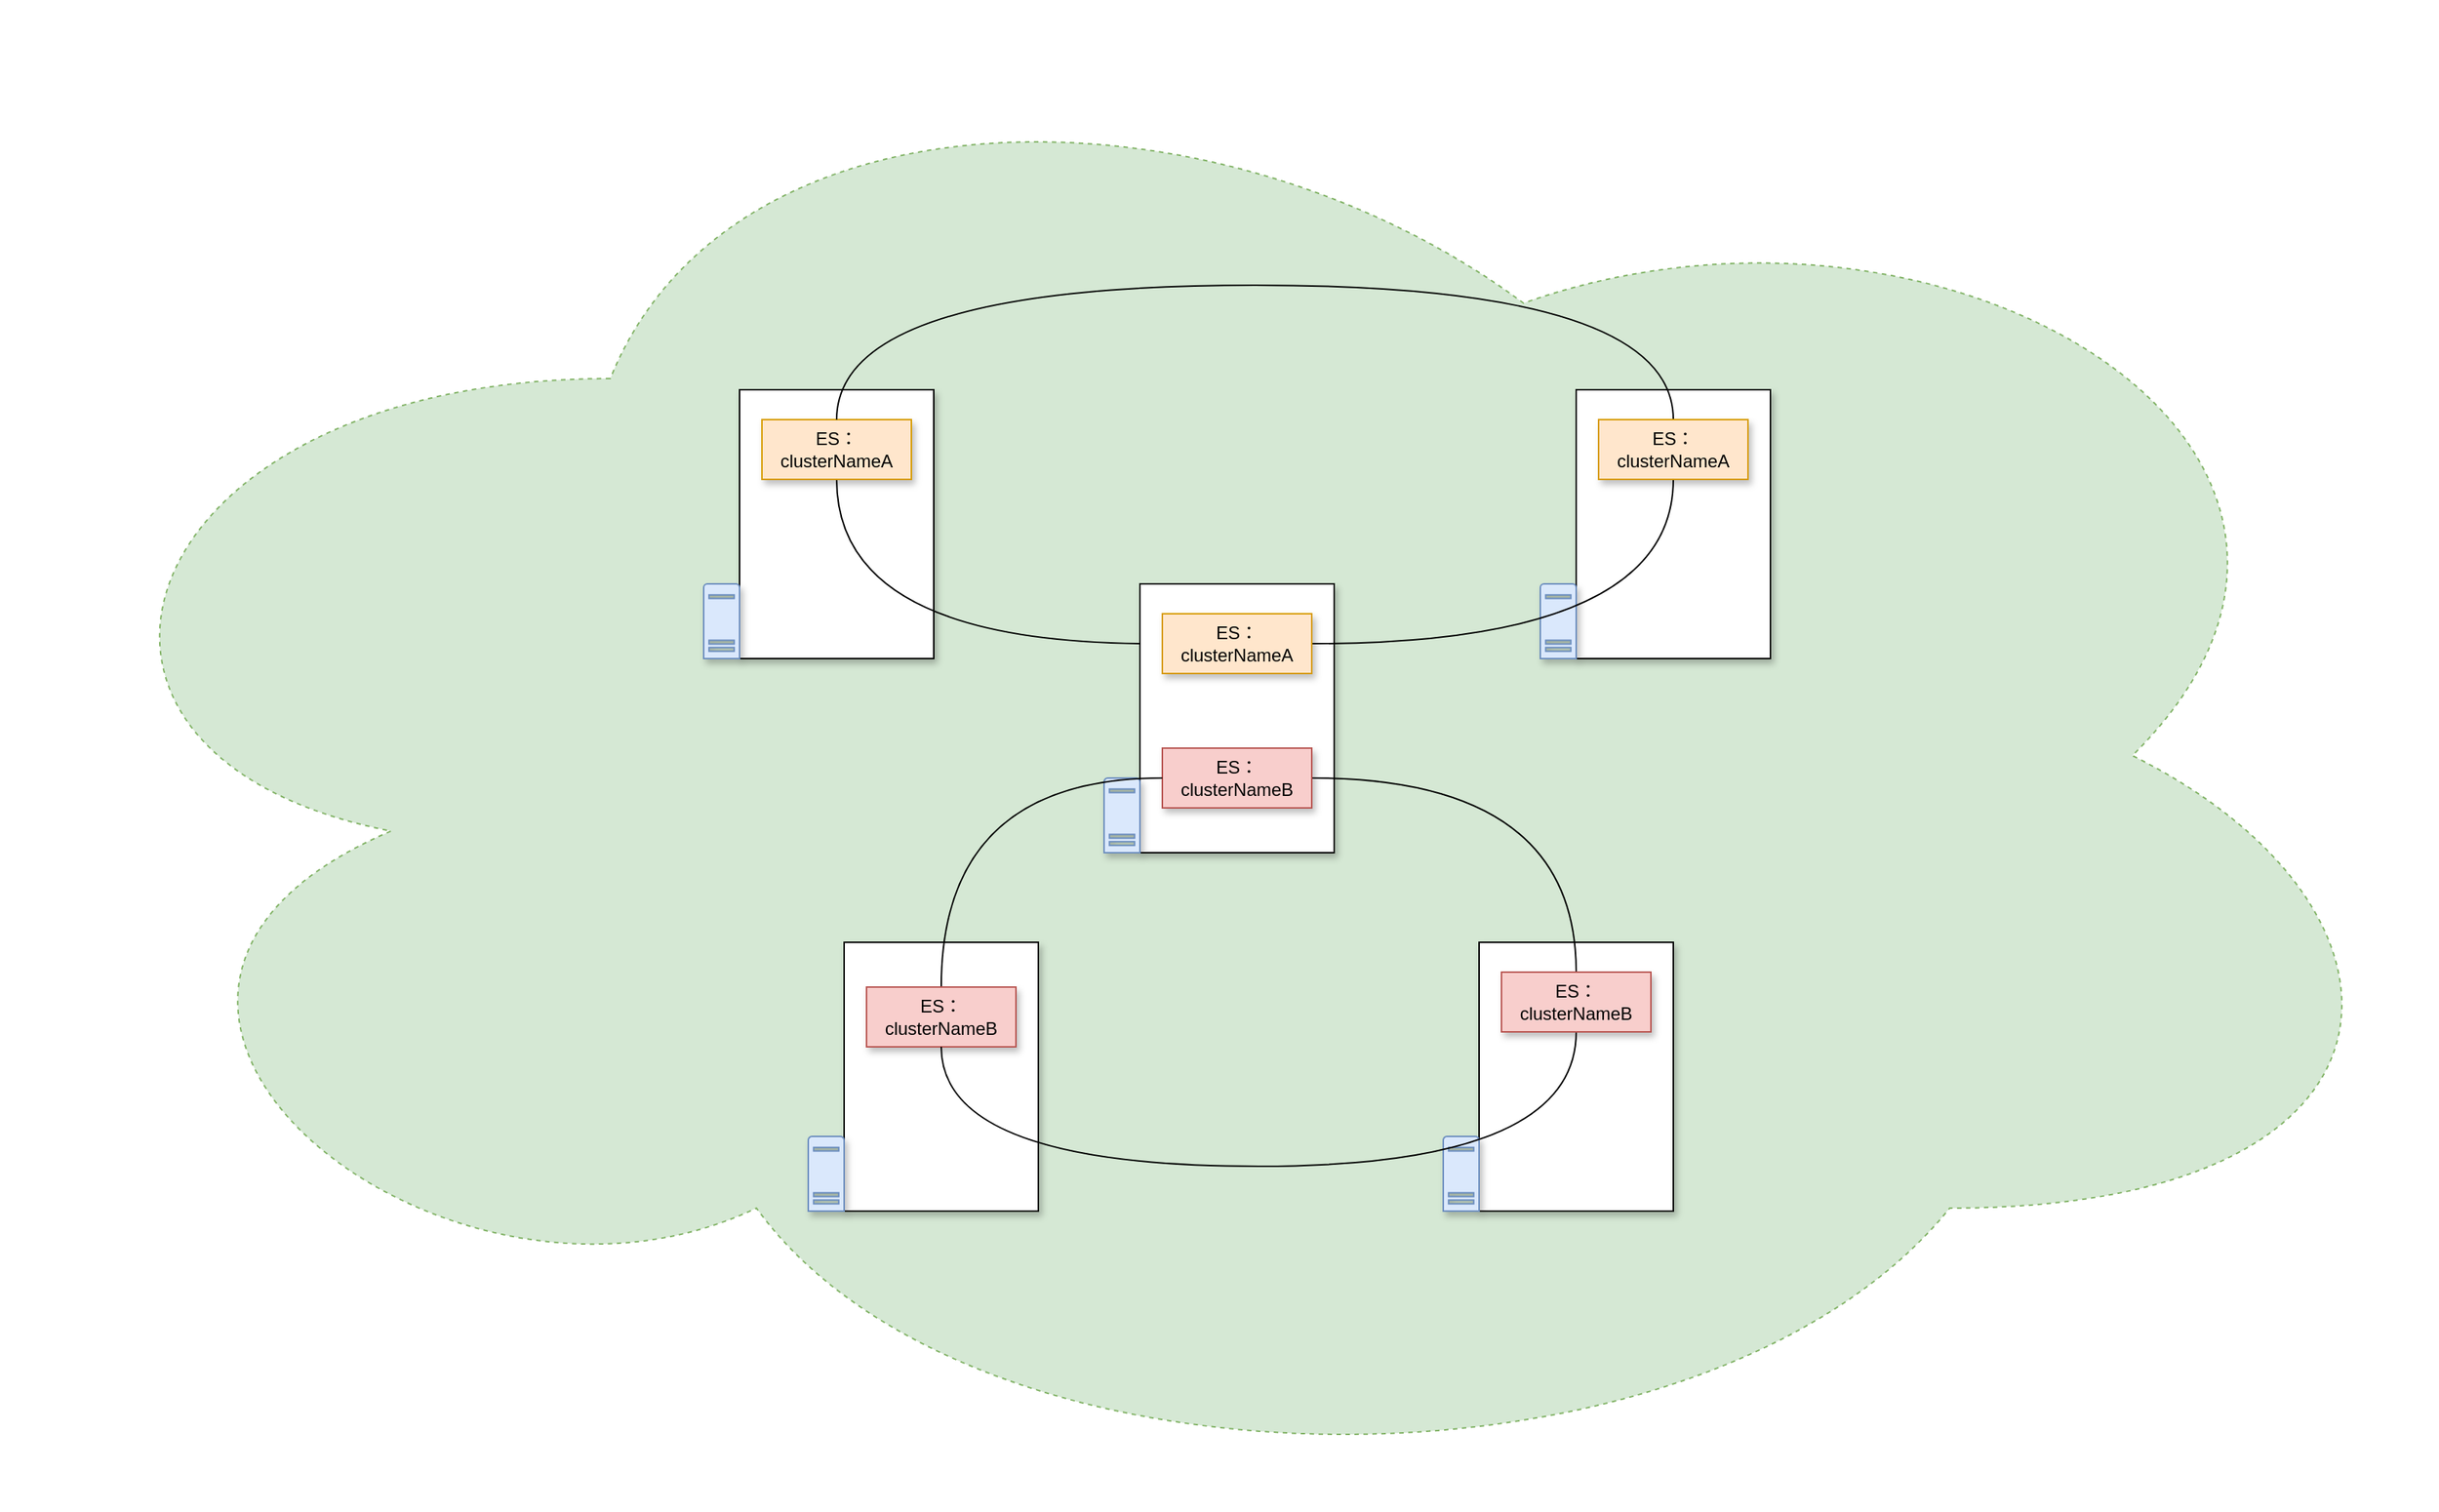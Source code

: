<mxfile version="28.2.4" pages="4">
  <diagram name="第 1 页" id="NcM-KPUOSiEIslDwOv7z">
    <mxGraphModel dx="2866" dy="1589" grid="1" gridSize="10" guides="1" tooltips="1" connect="1" arrows="1" fold="1" page="0" pageScale="1" pageWidth="827" pageHeight="1169" math="0" shadow="0">
      <root>
        <mxCell id="0" />
        <mxCell id="1" parent="0" />
        <mxCell id="ZW7lrnVbHajq0xkmh-cy-1" value="" style="ellipse;shape=cloud;whiteSpace=wrap;html=1;shadow=0;dashed=1;fillColor=#d5e8d4;strokeColor=#82b366;" parent="1" vertex="1">
          <mxGeometry x="-430" y="-300" width="1630" height="1010" as="geometry" />
        </mxCell>
        <mxCell id="ZW7lrnVbHajq0xkmh-cy-5" value="" style="rounded=0;whiteSpace=wrap;html=1;shadow=1;" parent="1" vertex="1">
          <mxGeometry x="64" y="-40" width="130" height="180" as="geometry" />
        </mxCell>
        <mxCell id="POkueLPnhBk4HxsS4aua-1" value="" style="sketch=0;aspect=fixed;pointerEvents=1;shadow=1;dashed=0;html=1;strokeColor=#6c8ebf;labelPosition=center;verticalLabelPosition=bottom;verticalAlign=top;align=center;fillColor=#dae8fc;shape=mxgraph.mscae.enterprise.server_generic" vertex="1" parent="1">
          <mxGeometry x="40" y="90" width="24" height="50" as="geometry" />
        </mxCell>
        <mxCell id="POkueLPnhBk4HxsS4aua-26" style="edgeStyle=orthogonalEdgeStyle;rounded=0;orthogonalLoop=1;jettySize=auto;html=1;entryX=0;entryY=0.5;entryDx=0;entryDy=0;curved=1;exitX=0.5;exitY=1;exitDx=0;exitDy=0;" edge="1" parent="1" source="POkueLPnhBk4HxsS4aua-4" target="POkueLPnhBk4HxsS4aua-14">
          <mxGeometry relative="1" as="geometry" />
        </mxCell>
        <mxCell id="POkueLPnhBk4HxsS4aua-4" value="ES：clusterNameA" style="rounded=0;whiteSpace=wrap;html=1;fillColor=#ffe6cc;strokeColor=#d79b00;shadow=1;" vertex="1" parent="1">
          <mxGeometry x="79" y="-20" width="100" height="40" as="geometry" />
        </mxCell>
        <mxCell id="POkueLPnhBk4HxsS4aua-6" value="" style="rounded=0;whiteSpace=wrap;html=1;shadow=1;" vertex="1" parent="1">
          <mxGeometry x="332" y="90" width="130" height="180" as="geometry" />
        </mxCell>
        <mxCell id="POkueLPnhBk4HxsS4aua-8" value="" style="rounded=0;whiteSpace=wrap;html=1;shadow=1;" vertex="1" parent="1">
          <mxGeometry x="624" y="-40" width="130" height="180" as="geometry" />
        </mxCell>
        <mxCell id="POkueLPnhBk4HxsS4aua-7" value="" style="sketch=0;aspect=fixed;pointerEvents=1;shadow=1;dashed=0;html=1;strokeColor=#6c8ebf;labelPosition=center;verticalLabelPosition=bottom;verticalAlign=top;align=center;fillColor=#dae8fc;shape=mxgraph.mscae.enterprise.server_generic" vertex="1" parent="1">
          <mxGeometry x="308" y="220" width="24" height="50" as="geometry" />
        </mxCell>
        <mxCell id="POkueLPnhBk4HxsS4aua-9" value="" style="sketch=0;aspect=fixed;pointerEvents=1;shadow=1;dashed=0;html=1;strokeColor=#6c8ebf;labelPosition=center;verticalLabelPosition=bottom;verticalAlign=top;align=center;fillColor=#dae8fc;shape=mxgraph.mscae.enterprise.server_generic" vertex="1" parent="1">
          <mxGeometry x="600" y="90" width="24" height="50" as="geometry" />
        </mxCell>
        <mxCell id="POkueLPnhBk4HxsS4aua-10" value="" style="rounded=0;whiteSpace=wrap;html=1;shadow=1;" vertex="1" parent="1">
          <mxGeometry x="134" y="330" width="130" height="180" as="geometry" />
        </mxCell>
        <mxCell id="POkueLPnhBk4HxsS4aua-11" value="" style="sketch=0;aspect=fixed;pointerEvents=1;shadow=1;dashed=0;html=1;strokeColor=#6c8ebf;labelPosition=center;verticalLabelPosition=bottom;verticalAlign=top;align=center;fillColor=#dae8fc;shape=mxgraph.mscae.enterprise.server_generic" vertex="1" parent="1">
          <mxGeometry x="110" y="460" width="24" height="50" as="geometry" />
        </mxCell>
        <mxCell id="POkueLPnhBk4HxsS4aua-12" value="" style="rounded=0;whiteSpace=wrap;html=1;shadow=1;" vertex="1" parent="1">
          <mxGeometry x="559" y="330" width="130" height="180" as="geometry" />
        </mxCell>
        <mxCell id="POkueLPnhBk4HxsS4aua-13" value="" style="sketch=0;aspect=fixed;pointerEvents=1;shadow=1;dashed=0;html=1;strokeColor=#6c8ebf;labelPosition=center;verticalLabelPosition=bottom;verticalAlign=top;align=center;fillColor=#dae8fc;shape=mxgraph.mscae.enterprise.server_generic" vertex="1" parent="1">
          <mxGeometry x="535" y="460" width="24" height="50" as="geometry" />
        </mxCell>
        <mxCell id="POkueLPnhBk4HxsS4aua-27" style="edgeStyle=orthogonalEdgeStyle;rounded=0;orthogonalLoop=1;jettySize=auto;html=1;entryX=0.5;entryY=1;entryDx=0;entryDy=0;curved=1;endArrow=none;endFill=0;" edge="1" parent="1" source="POkueLPnhBk4HxsS4aua-14" target="POkueLPnhBk4HxsS4aua-15">
          <mxGeometry relative="1" as="geometry" />
        </mxCell>
        <mxCell id="POkueLPnhBk4HxsS4aua-14" value="ES：clusterNameA" style="rounded=0;whiteSpace=wrap;html=1;fillColor=#ffe6cc;strokeColor=#d79b00;shadow=1;" vertex="1" parent="1">
          <mxGeometry x="347" y="110" width="100" height="40" as="geometry" />
        </mxCell>
        <mxCell id="POkueLPnhBk4HxsS4aua-28" style="edgeStyle=orthogonalEdgeStyle;rounded=0;orthogonalLoop=1;jettySize=auto;html=1;entryX=0.5;entryY=0;entryDx=0;entryDy=0;curved=1;endArrow=none;endFill=0;" edge="1" parent="1" source="POkueLPnhBk4HxsS4aua-15" target="POkueLPnhBk4HxsS4aua-4">
          <mxGeometry relative="1" as="geometry">
            <Array as="points">
              <mxPoint x="689" y="-110" />
              <mxPoint x="129" y="-110" />
            </Array>
          </mxGeometry>
        </mxCell>
        <mxCell id="POkueLPnhBk4HxsS4aua-15" value="ES：clusterNameA" style="rounded=0;whiteSpace=wrap;html=1;fillColor=#ffe6cc;strokeColor=#d79b00;shadow=1;" vertex="1" parent="1">
          <mxGeometry x="639" y="-20" width="100" height="40" as="geometry" />
        </mxCell>
        <mxCell id="POkueLPnhBk4HxsS4aua-30" style="edgeStyle=orthogonalEdgeStyle;rounded=0;orthogonalLoop=1;jettySize=auto;html=1;entryX=0.5;entryY=0;entryDx=0;entryDy=0;curved=1;endArrow=none;endFill=0;" edge="1" parent="1" source="POkueLPnhBk4HxsS4aua-16" target="POkueLPnhBk4HxsS4aua-18">
          <mxGeometry relative="1" as="geometry" />
        </mxCell>
        <mxCell id="POkueLPnhBk4HxsS4aua-16" value="ES：clusterNameB" style="rounded=0;whiteSpace=wrap;html=1;fillColor=#f8cecc;strokeColor=#b85450;shadow=1;" vertex="1" parent="1">
          <mxGeometry x="347" y="200" width="100" height="40" as="geometry" />
        </mxCell>
        <mxCell id="POkueLPnhBk4HxsS4aua-29" style="edgeStyle=orthogonalEdgeStyle;rounded=0;orthogonalLoop=1;jettySize=auto;html=1;entryX=0;entryY=0.5;entryDx=0;entryDy=0;curved=1;exitX=0.5;exitY=0;exitDx=0;exitDy=0;endArrow=none;endFill=0;" edge="1" parent="1" source="POkueLPnhBk4HxsS4aua-17" target="POkueLPnhBk4HxsS4aua-16">
          <mxGeometry relative="1" as="geometry" />
        </mxCell>
        <mxCell id="POkueLPnhBk4HxsS4aua-17" value="ES：clusterNameB" style="rounded=0;whiteSpace=wrap;html=1;fillColor=#f8cecc;strokeColor=#b85450;shadow=1;" vertex="1" parent="1">
          <mxGeometry x="149" y="360" width="100" height="40" as="geometry" />
        </mxCell>
        <mxCell id="POkueLPnhBk4HxsS4aua-32" style="edgeStyle=orthogonalEdgeStyle;rounded=0;orthogonalLoop=1;jettySize=auto;html=1;entryX=0.5;entryY=1;entryDx=0;entryDy=0;curved=1;endArrow=none;endFill=0;" edge="1" parent="1" source="POkueLPnhBk4HxsS4aua-18" target="POkueLPnhBk4HxsS4aua-17">
          <mxGeometry relative="1" as="geometry">
            <Array as="points">
              <mxPoint x="624" y="480" />
              <mxPoint x="199" y="480" />
            </Array>
          </mxGeometry>
        </mxCell>
        <mxCell id="POkueLPnhBk4HxsS4aua-18" value="ES：clusterNameB" style="rounded=0;whiteSpace=wrap;html=1;fillColor=#f8cecc;strokeColor=#b85450;shadow=1;" vertex="1" parent="1">
          <mxGeometry x="574" y="350" width="100" height="40" as="geometry" />
        </mxCell>
      </root>
    </mxGraphModel>
  </diagram>
  <diagram id="6DK0DR-X8en_kLgxcqlA" name="第 2 页">
    <mxGraphModel dx="2866" dy="1189" grid="0" gridSize="10" guides="1" tooltips="1" connect="1" arrows="1" fold="1" page="0" pageScale="1" pageWidth="827" pageHeight="1169" math="0" shadow="0">
      <root>
        <mxCell id="0" />
        <mxCell id="1" parent="0" />
        <mxCell id="HaYSIM9IVPqU2rIB0iPA-1" value="" style="rounded=0;whiteSpace=wrap;html=1;shadow=1;fillColor=#d5e8d4;strokeColor=#82b366;" vertex="1" parent="1">
          <mxGeometry x="-400" y="250" width="830" height="120" as="geometry" />
        </mxCell>
        <mxCell id="HaYSIM9IVPqU2rIB0iPA-2" value="" style="rounded=0;whiteSpace=wrap;html=1;shadow=1;fillColor=#dae8fc;strokeColor=#6c8ebf;" vertex="1" parent="1">
          <mxGeometry x="-400" y="500" width="600" height="450" as="geometry" />
        </mxCell>
        <mxCell id="HaYSIM9IVPqU2rIB0iPA-4" value="" style="rounded=0;whiteSpace=wrap;html=1;shadow=1;fillColor=#dae8fc;strokeColor=#6c8ebf;" vertex="1" parent="1">
          <mxGeometry x="230" y="400" width="200" height="550" as="geometry" />
        </mxCell>
        <mxCell id="HaYSIM9IVPqU2rIB0iPA-5" value="" style="rounded=0;whiteSpace=wrap;html=1;shadow=1;fillColor=#ffe6cc;strokeColor=#d79b00;" vertex="1" parent="1">
          <mxGeometry x="-400" y="400" width="600" height="90" as="geometry" />
        </mxCell>
        <mxCell id="HaYSIM9IVPqU2rIB0iPA-6" value="集群管理" style="rounded=1;whiteSpace=wrap;html=1;shadow=1;" vertex="1" parent="1">
          <mxGeometry x="-130" y="415" width="130" height="50" as="geometry" />
        </mxCell>
        <mxCell id="HaYSIM9IVPqU2rIB0iPA-7" value="流量路由" style="rounded=1;whiteSpace=wrap;html=1;shadow=1;" vertex="1" parent="1">
          <mxGeometry x="40" y="415" width="130" height="50" as="geometry" />
        </mxCell>
        <mxCell id="HaYSIM9IVPqU2rIB0iPA-8" value="" style="rounded=0;whiteSpace=wrap;html=1;dashed=1;shadow=1;" vertex="1" parent="1">
          <mxGeometry x="-310" y="538.75" width="230" height="372.5" as="geometry" />
        </mxCell>
        <mxCell id="HaYSIM9IVPqU2rIB0iPA-9" value="" style="rounded=0;whiteSpace=wrap;html=1;dashed=1;shadow=1;" vertex="1" parent="1">
          <mxGeometry x="-50" y="538.75" width="230" height="372.5" as="geometry" />
        </mxCell>
        <mxCell id="HaYSIM9IVPqU2rIB0iPA-10" value="条件组装" style="rounded=1;whiteSpace=wrap;html=1;shadow=1;" vertex="1" parent="1">
          <mxGeometry x="-300" y="290" width="190" height="50" as="geometry" />
        </mxCell>
        <mxCell id="HaYSIM9IVPqU2rIB0iPA-11" value="索引管理" style="rounded=1;whiteSpace=wrap;html=1;shadow=1;" vertex="1" parent="1">
          <mxGeometry x="-300" y="415" width="130" height="50" as="geometry" />
        </mxCell>
        <mxCell id="HaYSIM9IVPqU2rIB0iPA-12" value="货源召回" style="rounded=1;whiteSpace=wrap;html=1;shadow=1;" vertex="1" parent="1">
          <mxGeometry x="-60" y="290" width="190" height="50" as="geometry" />
        </mxCell>
        <mxCell id="HaYSIM9IVPqU2rIB0iPA-13" value="结果组装" style="rounded=1;whiteSpace=wrap;html=1;shadow=1;" vertex="1" parent="1">
          <mxGeometry x="170" y="290" width="190" height="50" as="geometry" />
        </mxCell>
        <mxCell id="sPuUe4dWQQcML2RTUmLT-4" value="cargo-cluster01" style="rounded=1;whiteSpace=wrap;html=1;shadow=1;" vertex="1" parent="1">
          <mxGeometry x="-260" y="590" width="130" height="50" as="geometry" />
        </mxCell>
        <mxCell id="sPuUe4dWQQcML2RTUmLT-5" value="cargo-cluster02" style="rounded=1;whiteSpace=wrap;html=1;shadow=1;" vertex="1" parent="1">
          <mxGeometry x="-260" y="690" width="130" height="50" as="geometry" />
        </mxCell>
        <mxCell id="sPuUe4dWQQcML2RTUmLT-6" value="cargo-cluster03" style="rounded=1;whiteSpace=wrap;html=1;shadow=1;" vertex="1" parent="1">
          <mxGeometry x="-260" y="790" width="130" height="50" as="geometry" />
        </mxCell>
        <mxCell id="sPuUe4dWQQcML2RTUmLT-7" value="cargo-cluster04" style="rounded=1;whiteSpace=wrap;html=1;shadow=1;" vertex="1" parent="1">
          <mxGeometry y="590" width="130" height="50" as="geometry" />
        </mxCell>
        <mxCell id="sPuUe4dWQQcML2RTUmLT-8" value="cargo-cluster05" style="rounded=1;whiteSpace=wrap;html=1;shadow=1;" vertex="1" parent="1">
          <mxGeometry y="690" width="130" height="50" as="geometry" />
        </mxCell>
        <mxCell id="sPuUe4dWQQcML2RTUmLT-9" value="cargo-cluster06" style="rounded=1;whiteSpace=wrap;html=1;shadow=1;" vertex="1" parent="1">
          <mxGeometry y="790" width="130" height="50" as="geometry" />
        </mxCell>
        <mxCell id="sPuUe4dWQQcML2RTUmLT-11" value="主搜" style="rounded=0;whiteSpace=wrap;html=1;dashed=1;shadow=0;glass=0;gradientColor=none;" vertex="1" parent="1">
          <mxGeometry x="-310" y="538.75" width="230" height="30" as="geometry" />
        </mxCell>
        <mxCell id="sPuUe4dWQQcML2RTUmLT-12" value="推荐" style="rounded=0;whiteSpace=wrap;html=1;dashed=1;shadow=0;" vertex="1" parent="1">
          <mxGeometry x="-50" y="538.75" width="230" height="30" as="geometry" />
        </mxCell>
        <mxCell id="sPuUe4dWQQcML2RTUmLT-13" value="倒排&lt;div&gt;ES cluster&lt;/div&gt;" style="sketch=0;aspect=fixed;pointerEvents=1;shadow=1;dashed=0;html=1;strokeColor=#6c8ebf;labelPosition=center;verticalLabelPosition=bottom;verticalAlign=top;align=center;fillColor=#dae8fc;shape=mxgraph.mscae.enterprise.cluster_server" vertex="1" parent="1">
          <mxGeometry x="-390" y="510" width="60" height="75" as="geometry" />
        </mxCell>
        <mxCell id="sPuUe4dWQQcML2RTUmLT-14" value="检索服务" style="sketch=0;aspect=fixed;pointerEvents=1;shadow=1;dashed=0;html=1;strokeColor=#82b366;labelPosition=center;verticalLabelPosition=bottom;verticalAlign=top;align=center;fillColor=#d5e8d4;shape=mxgraph.mscae.enterprise.application_server" vertex="1" parent="1">
          <mxGeometry x="-390" y="260" width="60.2" height="70" as="geometry" />
        </mxCell>
        <mxCell id="sPuUe4dWQQcML2RTUmLT-15" value="knowsearch" style="sketch=0;aspect=fixed;pointerEvents=1;shadow=1;dashed=0;html=1;strokeColor=#d79b00;labelPosition=center;verticalLabelPosition=bottom;verticalAlign=top;align=center;shape=mxgraph.azure.startup_task;fillColor=#ffe6cc;" vertex="1" parent="1">
          <mxGeometry x="-390" y="410" width="48" height="50" as="geometry" />
        </mxCell>
        <mxCell id="sPuUe4dWQQcML2RTUmLT-19" value="正排 Redis cluster" style="sketch=0;aspect=fixed;pointerEvents=1;shadow=1;dashed=0;html=1;strokeColor=#6c8ebf;labelPosition=center;verticalLabelPosition=bottom;verticalAlign=top;align=center;fillColor=#dae8fc;shape=mxgraph.mscae.enterprise.server_farm" vertex="1" parent="1">
          <mxGeometry x="283.13" y="415" width="93.75" height="60" as="geometry" />
        </mxCell>
        <mxCell id="sPuUe4dWQQcML2RTUmLT-20" value="forward-cluster01" style="rounded=1;whiteSpace=wrap;html=1;shadow=1;" vertex="1" parent="1">
          <mxGeometry x="265" y="540" width="130" height="50" as="geometry" />
        </mxCell>
        <mxCell id="sPuUe4dWQQcML2RTUmLT-22" value="forward-cluster02" style="rounded=1;whiteSpace=wrap;html=1;shadow=1;" vertex="1" parent="1">
          <mxGeometry x="265" y="640" width="130" height="50" as="geometry" />
        </mxCell>
        <mxCell id="sPuUe4dWQQcML2RTUmLT-23" value="forward-cluster03" style="rounded=1;whiteSpace=wrap;html=1;shadow=1;" vertex="1" parent="1">
          <mxGeometry x="265" y="740" width="130" height="50" as="geometry" />
        </mxCell>
        <mxCell id="sPuUe4dWQQcML2RTUmLT-24" value="forward-cluster04" style="rounded=1;whiteSpace=wrap;html=1;shadow=1;" vertex="1" parent="1">
          <mxGeometry x="265" y="840" width="130" height="50" as="geometry" />
        </mxCell>
      </root>
    </mxGraphModel>
  </diagram>
  <diagram id="j7sSobQefZrTiGpCo88B" name="第 3 页">
    <mxGraphModel dx="2866" dy="1189" grid="0" gridSize="10" guides="1" tooltips="1" connect="1" arrows="1" fold="1" page="0" pageScale="1" pageWidth="827" pageHeight="1169" math="0" shadow="0">
      <root>
        <mxCell id="0" />
        <mxCell id="1" parent="0" />
        <mxCell id="hUkBHmyU31tKuF2Mvk2b-20" style="edgeStyle=orthogonalEdgeStyle;rounded=0;orthogonalLoop=1;jettySize=auto;html=1;entryX=0.5;entryY=0;entryDx=0;entryDy=0;" edge="1" parent="1" source="hUkBHmyU31tKuF2Mvk2b-14" target="hUkBHmyU31tKuF2Mvk2b-19">
          <mxGeometry relative="1" as="geometry" />
        </mxCell>
        <mxCell id="hUkBHmyU31tKuF2Mvk2b-14" value="" style="rounded=0;whiteSpace=wrap;html=1;dashed=1;shadow=1;fillColor=#dae8fc;strokeColor=#6c8ebf;" vertex="1" parent="1">
          <mxGeometry x="-280" y="720" width="520" height="150" as="geometry" />
        </mxCell>
        <mxCell id="hUkBHmyU31tKuF2Mvk2b-5" value="" style="edgeStyle=orthogonalEdgeStyle;rounded=0;orthogonalLoop=1;jettySize=auto;html=1;" edge="1" parent="1" source="hUkBHmyU31tKuF2Mvk2b-1" target="hUkBHmyU31tKuF2Mvk2b-4">
          <mxGeometry relative="1" as="geometry" />
        </mxCell>
        <mxCell id="hUkBHmyU31tKuF2Mvk2b-1" value="货源事件&lt;div&gt;上架、更新、下架&lt;/div&gt;" style="rounded=1;whiteSpace=wrap;html=1;shadow=1;fillColor=#dae8fc;strokeColor=#6c8ebf;" vertex="1" parent="1">
          <mxGeometry x="-120" y="40" width="200" height="80" as="geometry" />
        </mxCell>
        <mxCell id="hUkBHmyU31tKuF2Mvk2b-7" style="edgeStyle=orthogonalEdgeStyle;rounded=0;orthogonalLoop=1;jettySize=auto;html=1;entryX=0.5;entryY=0;entryDx=0;entryDy=0;" edge="1" parent="1" source="hUkBHmyU31tKuF2Mvk2b-4" target="hUkBHmyU31tKuF2Mvk2b-6">
          <mxGeometry relative="1" as="geometry" />
        </mxCell>
        <mxCell id="hUkBHmyU31tKuF2Mvk2b-4" value="货源属性值处理" style="rounded=1;whiteSpace=wrap;html=1;shadow=1;fillColor=#dae8fc;strokeColor=#6c8ebf;" vertex="1" parent="1">
          <mxGeometry x="-120" y="170" width="200" height="80" as="geometry" />
        </mxCell>
        <mxCell id="hUkBHmyU31tKuF2Mvk2b-6" value="数据中心Merge" style="rounded=1;whiteSpace=wrap;html=1;shadow=1;fillColor=#f8cecc;strokeColor=#b85450;" vertex="1" parent="1">
          <mxGeometry x="-120" y="300" width="200" height="80" as="geometry" />
        </mxCell>
        <mxCell id="hUkBHmyU31tKuF2Mvk2b-16" style="edgeStyle=orthogonalEdgeStyle;rounded=0;orthogonalLoop=1;jettySize=auto;html=1;" edge="1" parent="1" source="hUkBHmyU31tKuF2Mvk2b-8" target="hUkBHmyU31tKuF2Mvk2b-11">
          <mxGeometry relative="1" as="geometry" />
        </mxCell>
        <mxCell id="hUkBHmyU31tKuF2Mvk2b-8" value="&lt;div&gt;基于外部版本号，&lt;/div&gt;并发写入相应ES集群" style="rounded=1;whiteSpace=wrap;html=1;shadow=1;fillColor=#dae8fc;strokeColor=#6c8ebf;" vertex="1" parent="1">
          <mxGeometry x="-120" y="590" width="200" height="80" as="geometry" />
        </mxCell>
        <mxCell id="hUkBHmyU31tKuF2Mvk2b-10" value="cluster01" style="shape=cylinder3;whiteSpace=wrap;html=1;boundedLbl=1;backgroundOutline=1;size=15;shadow=1;fillColor=#dae8fc;strokeColor=#6c8ebf;" vertex="1" parent="1">
          <mxGeometry x="-230" y="750" width="60" height="90" as="geometry" />
        </mxCell>
        <mxCell id="hUkBHmyU31tKuF2Mvk2b-11" value="cluster02" style="shape=cylinder3;whiteSpace=wrap;html=1;boundedLbl=1;backgroundOutline=1;size=15;shadow=1;fillColor=#dae8fc;strokeColor=#6c8ebf;" vertex="1" parent="1">
          <mxGeometry x="-110" y="750" width="60" height="90" as="geometry" />
        </mxCell>
        <mxCell id="hUkBHmyU31tKuF2Mvk2b-12" value="cluster03" style="shape=cylinder3;whiteSpace=wrap;html=1;boundedLbl=1;backgroundOutline=1;size=15;shadow=1;fillColor=#dae8fc;strokeColor=#6c8ebf;" vertex="1" parent="1">
          <mxGeometry x="10" y="750" width="60" height="90" as="geometry" />
        </mxCell>
        <mxCell id="hUkBHmyU31tKuF2Mvk2b-13" value="cluster04" style="shape=cylinder3;whiteSpace=wrap;html=1;boundedLbl=1;backgroundOutline=1;size=15;shadow=1;fillColor=#dae8fc;strokeColor=#6c8ebf;" vertex="1" parent="1">
          <mxGeometry x="130" y="750" width="60" height="90" as="geometry" />
        </mxCell>
        <mxCell id="hUkBHmyU31tKuF2Mvk2b-15" style="edgeStyle=orthogonalEdgeStyle;rounded=0;orthogonalLoop=1;jettySize=auto;html=1;entryX=0.5;entryY=0;entryDx=0;entryDy=0;entryPerimeter=0;" edge="1" parent="1" source="hUkBHmyU31tKuF2Mvk2b-8" target="hUkBHmyU31tKuF2Mvk2b-10">
          <mxGeometry relative="1" as="geometry" />
        </mxCell>
        <mxCell id="hUkBHmyU31tKuF2Mvk2b-17" style="edgeStyle=orthogonalEdgeStyle;rounded=0;orthogonalLoop=1;jettySize=auto;html=1;entryX=0.5;entryY=0;entryDx=0;entryDy=0;entryPerimeter=0;" edge="1" parent="1" source="hUkBHmyU31tKuF2Mvk2b-8" target="hUkBHmyU31tKuF2Mvk2b-12">
          <mxGeometry relative="1" as="geometry" />
        </mxCell>
        <mxCell id="hUkBHmyU31tKuF2Mvk2b-18" style="edgeStyle=orthogonalEdgeStyle;rounded=0;orthogonalLoop=1;jettySize=auto;html=1;entryX=0.5;entryY=0;entryDx=0;entryDy=0;entryPerimeter=0;" edge="1" parent="1" source="hUkBHmyU31tKuF2Mvk2b-8" target="hUkBHmyU31tKuF2Mvk2b-13">
          <mxGeometry relative="1" as="geometry" />
        </mxCell>
        <mxCell id="hUkBHmyU31tKuF2Mvk2b-22" value="" style="edgeStyle=orthogonalEdgeStyle;rounded=0;orthogonalLoop=1;jettySize=auto;html=1;" edge="1" parent="1" source="hUkBHmyU31tKuF2Mvk2b-19" target="hUkBHmyU31tKuF2Mvk2b-21">
          <mxGeometry relative="1" as="geometry" />
        </mxCell>
        <mxCell id="hUkBHmyU31tKuF2Mvk2b-34" style="edgeStyle=orthogonalEdgeStyle;rounded=0;orthogonalLoop=1;jettySize=auto;html=1;entryX=0;entryY=0.5;entryDx=0;entryDy=0;" edge="1" parent="1" source="hUkBHmyU31tKuF2Mvk2b-19" target="hUkBHmyU31tKuF2Mvk2b-23">
          <mxGeometry relative="1" as="geometry" />
        </mxCell>
        <mxCell id="hUkBHmyU31tKuF2Mvk2b-48" style="edgeStyle=orthogonalEdgeStyle;rounded=0;orthogonalLoop=1;jettySize=auto;html=1;entryX=1;entryY=0.5;entryDx=0;entryDy=0;" edge="1" parent="1" source="hUkBHmyU31tKuF2Mvk2b-19" target="hUkBHmyU31tKuF2Mvk2b-47">
          <mxGeometry relative="1" as="geometry" />
        </mxCell>
        <mxCell id="hUkBHmyU31tKuF2Mvk2b-19" value="根据写入结果，&lt;div&gt;对写入失败的集群进行延时重试&lt;/div&gt;" style="rounded=1;whiteSpace=wrap;html=1;shadow=1;fillColor=#dae8fc;strokeColor=#6c8ebf;" vertex="1" parent="1">
          <mxGeometry x="-120" y="930" width="200" height="80" as="geometry" />
        </mxCell>
        <mxCell id="hUkBHmyU31tKuF2Mvk2b-21" value="end" style="rounded=1;whiteSpace=wrap;html=1;shadow=1;fillColor=#dae8fc;strokeColor=#6c8ebf;" vertex="1" parent="1">
          <mxGeometry x="-120" y="1070" width="200" height="80" as="geometry" />
        </mxCell>
        <mxCell id="hUkBHmyU31tKuF2Mvk2b-35" style="edgeStyle=orthogonalEdgeStyle;rounded=0;orthogonalLoop=1;jettySize=auto;html=1;entryX=0.5;entryY=1;entryDx=0;entryDy=0;" edge="1" parent="1" source="hUkBHmyU31tKuF2Mvk2b-23" target="hUkBHmyU31tKuF2Mvk2b-29">
          <mxGeometry relative="1" as="geometry" />
        </mxCell>
        <mxCell id="hUkBHmyU31tKuF2Mvk2b-39" value="N" style="edgeLabel;html=1;align=center;verticalAlign=middle;resizable=0;points=[];" vertex="1" connectable="0" parent="hUkBHmyU31tKuF2Mvk2b-35">
          <mxGeometry x="-0.16" relative="1" as="geometry">
            <mxPoint as="offset" />
          </mxGeometry>
        </mxCell>
        <mxCell id="hUkBHmyU31tKuF2Mvk2b-37" style="edgeStyle=orthogonalEdgeStyle;rounded=0;orthogonalLoop=1;jettySize=auto;html=1;entryX=0.5;entryY=0;entryDx=0;entryDy=0;" edge="1" parent="1" source="hUkBHmyU31tKuF2Mvk2b-23" target="hUkBHmyU31tKuF2Mvk2b-36">
          <mxGeometry relative="1" as="geometry" />
        </mxCell>
        <mxCell id="hUkBHmyU31tKuF2Mvk2b-38" value="Y" style="edgeLabel;html=1;align=center;verticalAlign=middle;resizable=0;points=[];" vertex="1" connectable="0" parent="hUkBHmyU31tKuF2Mvk2b-37">
          <mxGeometry x="-0.04" y="2" relative="1" as="geometry">
            <mxPoint as="offset" />
          </mxGeometry>
        </mxCell>
        <mxCell id="hUkBHmyU31tKuF2Mvk2b-23" value="是否超过最大重试次数" style="rhombus;whiteSpace=wrap;html=1;shadow=1;fillColor=#dae8fc;strokeColor=#6c8ebf;" vertex="1" parent="1">
          <mxGeometry x="290" y="920" width="260" height="100" as="geometry" />
        </mxCell>
        <mxCell id="hUkBHmyU31tKuF2Mvk2b-32" style="edgeStyle=orthogonalEdgeStyle;rounded=0;orthogonalLoop=1;jettySize=auto;html=1;entryX=0.5;entryY=1;entryDx=0;entryDy=0;" edge="1" parent="1" source="hUkBHmyU31tKuF2Mvk2b-26" target="hUkBHmyU31tKuF2Mvk2b-30">
          <mxGeometry relative="1" as="geometry" />
        </mxCell>
        <mxCell id="hUkBHmyU31tKuF2Mvk2b-26" value="" style="verticalLabelPosition=bottom;verticalAlign=top;html=1;shape=mxgraph.flowchart.parallel_mode;pointerEvents=1;shadow=1;fillColor=#dae8fc;strokeColor=#6c8ebf;" vertex="1" parent="1">
          <mxGeometry x="372.5" y="720" width="95" height="40" as="geometry" />
        </mxCell>
        <mxCell id="hUkBHmyU31tKuF2Mvk2b-29" value="发送延时重试消息" style="rounded=1;whiteSpace=wrap;html=1;shadow=1;fillColor=#dae8fc;strokeColor=#6c8ebf;" vertex="1" parent="1">
          <mxGeometry x="320" y="790" width="200" height="80" as="geometry" />
        </mxCell>
        <mxCell id="hUkBHmyU31tKuF2Mvk2b-31" style="edgeStyle=orthogonalEdgeStyle;rounded=0;orthogonalLoop=1;jettySize=auto;html=1;entryX=0.5;entryY=0;entryDx=0;entryDy=0;" edge="1" parent="1" source="hUkBHmyU31tKuF2Mvk2b-30" target="hUkBHmyU31tKuF2Mvk2b-8">
          <mxGeometry relative="1" as="geometry">
            <Array as="points">
              <mxPoint x="420" y="570" />
              <mxPoint x="-20" y="570" />
            </Array>
          </mxGeometry>
        </mxCell>
        <mxCell id="hUkBHmyU31tKuF2Mvk2b-30" value="延时消费" style="rounded=1;whiteSpace=wrap;html=1;shadow=1;fillColor=#dae8fc;strokeColor=#6c8ebf;" vertex="1" parent="1">
          <mxGeometry x="320" y="590" width="200" height="80" as="geometry" />
        </mxCell>
        <mxCell id="hUkBHmyU31tKuF2Mvk2b-33" style="edgeStyle=orthogonalEdgeStyle;rounded=0;orthogonalLoop=1;jettySize=auto;html=1;entryX=0.5;entryY=1;entryDx=0;entryDy=0;entryPerimeter=0;" edge="1" parent="1" source="hUkBHmyU31tKuF2Mvk2b-29" target="hUkBHmyU31tKuF2Mvk2b-26">
          <mxGeometry relative="1" as="geometry" />
        </mxCell>
        <mxCell id="hUkBHmyU31tKuF2Mvk2b-36" value="打点，告警" style="rounded=1;whiteSpace=wrap;html=1;shadow=1;fillColor=#dae8fc;strokeColor=#6c8ebf;" vertex="1" parent="1">
          <mxGeometry x="320" y="1070" width="200" height="80" as="geometry" />
        </mxCell>
        <mxCell id="hUkBHmyU31tKuF2Mvk2b-42" value="" style="outlineConnect=0;dashed=0;verticalLabelPosition=bottom;verticalAlign=top;align=center;html=1;shape=mxgraph.aws3.mysql_db_instance;fillColor=#f8cecc;strokeColor=#b85450;" vertex="1" parent="1">
          <mxGeometry x="-410" y="288" width="100" height="104" as="geometry" />
        </mxCell>
        <mxCell id="hUkBHmyU31tKuF2Mvk2b-43" style="edgeStyle=orthogonalEdgeStyle;rounded=0;orthogonalLoop=1;jettySize=auto;html=1;entryX=1;entryY=0.5;entryDx=0;entryDy=0;entryPerimeter=0;" edge="1" parent="1" source="hUkBHmyU31tKuF2Mvk2b-6" target="hUkBHmyU31tKuF2Mvk2b-42">
          <mxGeometry relative="1" as="geometry" />
        </mxCell>
        <mxCell id="hUkBHmyU31tKuF2Mvk2b-46" style="edgeStyle=orthogonalEdgeStyle;rounded=0;orthogonalLoop=1;jettySize=auto;html=1;" edge="1" parent="1" source="hUkBHmyU31tKuF2Mvk2b-44">
          <mxGeometry relative="1" as="geometry">
            <mxPoint x="-20" y="590" as="targetPoint" />
          </mxGeometry>
        </mxCell>
        <mxCell id="hUkBHmyU31tKuF2Mvk2b-44" value="完整的货源document&lt;div&gt;&lt;br&gt;&lt;div&gt;版本号信息&lt;/div&gt;&lt;/div&gt;" style="shape=note;whiteSpace=wrap;html=1;backgroundOutline=1;darkOpacity=0.05;align=left;fillColor=#dae8fc;strokeColor=#6c8ebf;" vertex="1" parent="1">
          <mxGeometry x="-90" y="430" width="140" height="100" as="geometry" />
        </mxCell>
        <mxCell id="hUkBHmyU31tKuF2Mvk2b-45" style="edgeStyle=orthogonalEdgeStyle;rounded=0;orthogonalLoop=1;jettySize=auto;html=1;entryX=0.5;entryY=0;entryDx=0;entryDy=0;entryPerimeter=0;" edge="1" parent="1" source="hUkBHmyU31tKuF2Mvk2b-6" target="hUkBHmyU31tKuF2Mvk2b-44">
          <mxGeometry relative="1" as="geometry" />
        </mxCell>
        <mxCell id="hUkBHmyU31tKuF2Mvk2b-47" value="版本冲突写入失败，直接丢弃" style="rounded=1;whiteSpace=wrap;html=1;shadow=1;fillColor=#ffe6cc;strokeColor=#d79b00;" vertex="1" parent="1">
          <mxGeometry x="-440" y="930" width="200" height="80" as="geometry" />
        </mxCell>
      </root>
    </mxGraphModel>
  </diagram>
  <diagram id="1UHFJrEZpcMNtvRnG2m5" name="第 4 页">
    <mxGraphModel dx="2466" dy="1189" grid="0" gridSize="10" guides="1" tooltips="1" connect="1" arrows="1" fold="1" page="0" pageScale="1" pageWidth="827" pageHeight="1169" math="0" shadow="0">
      <root>
        <mxCell id="0" />
        <mxCell id="1" parent="0" />
        <mxCell id="wkfCadVF5Tizm8qyM0XL-1" value="业务应用" style="shape=umlLifeline;perimeter=lifelinePerimeter;whiteSpace=wrap;html=1;container=1;dropTarget=0;collapsible=0;recursiveResize=0;outlineConnect=0;portConstraint=eastwest;newEdgeStyle={&quot;curved&quot;:0,&quot;rounded&quot;:0};fillColor=#ffe6cc;strokeColor=#d79b00;" vertex="1" parent="1">
          <mxGeometry x="-280" y="120" width="120" height="400" as="geometry" />
        </mxCell>
        <mxCell id="wkfCadVF5Tizm8qyM0XL-12" value="" style="html=1;points=[[0,0,0,0,5],[0,1,0,0,-5],[1,0,0,0,5],[1,1,0,0,-5]];perimeter=orthogonalPerimeter;outlineConnect=0;targetShapes=umlLifeline;portConstraint=eastwest;newEdgeStyle={&quot;curved&quot;:0,&quot;rounded&quot;:0};fillColor=#ffe6cc;strokeColor=#d79b00;" vertex="1" parent="wkfCadVF5Tizm8qyM0XL-1">
          <mxGeometry x="60" y="80" width="10" height="80" as="geometry" />
        </mxCell>
        <mxCell id="wkfCadVF5Tizm8qyM0XL-14" value="" style="html=1;points=[[0,0,0,0,5],[0,1,0,0,-5],[1,0,0,0,5],[1,1,0,0,-5]];perimeter=orthogonalPerimeter;outlineConnect=0;targetShapes=umlLifeline;portConstraint=eastwest;newEdgeStyle={&quot;curved&quot;:0,&quot;rounded&quot;:0};fillColor=#ffe6cc;strokeColor=#d79b00;" vertex="1" parent="wkfCadVF5Tizm8qyM0XL-1">
          <mxGeometry x="60" y="220" width="10" height="80" as="geometry" />
        </mxCell>
        <mxCell id="wkfCadVF5Tizm8qyM0XL-15" value="业务处理" style="html=1;align=left;spacingLeft=2;endArrow=block;rounded=0;edgeStyle=orthogonalEdgeStyle;curved=0;rounded=0;" edge="1" target="wkfCadVF5Tizm8qyM0XL-14" parent="wkfCadVF5Tizm8qyM0XL-1">
          <mxGeometry relative="1" as="geometry">
            <mxPoint x="65" y="200" as="sourcePoint" />
            <Array as="points">
              <mxPoint x="95" y="230" />
            </Array>
          </mxGeometry>
        </mxCell>
        <mxCell id="wkfCadVF5Tizm8qyM0XL-2" value="database" style="shape=umlLifeline;perimeter=lifelinePerimeter;whiteSpace=wrap;html=1;container=1;dropTarget=0;collapsible=0;recursiveResize=0;outlineConnect=0;portConstraint=eastwest;newEdgeStyle={&quot;curved&quot;:0,&quot;rounded&quot;:0};fillColor=#ffe6cc;strokeColor=#d79b00;" vertex="1" parent="1">
          <mxGeometry x="160" y="120" width="120" height="400" as="geometry" />
        </mxCell>
        <mxCell id="wkfCadVF5Tizm8qyM0XL-6" value="" style="html=1;points=[[0,0,0,0,5],[0,1,0,0,-5],[1,0,0,0,5],[1,1,0,0,-5]];perimeter=orthogonalPerimeter;outlineConnect=0;targetShapes=umlLifeline;portConstraint=eastwest;newEdgeStyle={&quot;curved&quot;:0,&quot;rounded&quot;:0};fillColor=#ffe6cc;strokeColor=#d79b00;" vertex="1" parent="wkfCadVF5Tizm8qyM0XL-2">
          <mxGeometry x="50" y="80" width="10" height="80" as="geometry" />
        </mxCell>
        <mxCell id="wkfCadVF5Tizm8qyM0XL-17" value="" style="html=1;points=[[0,0,0,0,5],[0,1,0,0,-5],[1,0,0,0,5],[1,1,0,0,-5]];perimeter=orthogonalPerimeter;outlineConnect=0;targetShapes=umlLifeline;portConstraint=eastwest;newEdgeStyle={&quot;curved&quot;:0,&quot;rounded&quot;:0};fillColor=#ffe6cc;strokeColor=#d79b00;" vertex="1" parent="wkfCadVF5Tizm8qyM0XL-2">
          <mxGeometry x="50" y="220" width="10" height="80" as="geometry" />
        </mxCell>
        <mxCell id="wkfCadVF5Tizm8qyM0XL-7" value="通过ID查询数据" style="html=1;verticalAlign=bottom;endArrow=block;curved=0;rounded=0;entryX=0;entryY=0;entryDx=0;entryDy=5;exitX=1;exitY=0;exitDx=0;exitDy=5;exitPerimeter=0;" edge="1" target="wkfCadVF5Tizm8qyM0XL-6" parent="1" source="wkfCadVF5Tizm8qyM0XL-12">
          <mxGeometry y="15" relative="1" as="geometry">
            <mxPoint x="140" y="205" as="sourcePoint" />
            <mxPoint as="offset" />
          </mxGeometry>
        </mxCell>
        <mxCell id="wkfCadVF5Tizm8qyM0XL-8" value="return" style="html=1;verticalAlign=bottom;endArrow=open;endSize=8;curved=0;rounded=0;exitX=0;exitY=1;exitDx=0;exitDy=-5;entryX=1;entryY=1;entryDx=0;entryDy=-5;entryPerimeter=0;" edge="1" source="wkfCadVF5Tizm8qyM0XL-6" parent="1" target="wkfCadVF5Tizm8qyM0XL-12">
          <mxGeometry relative="1" as="geometry">
            <mxPoint x="150" y="275" as="targetPoint" />
          </mxGeometry>
        </mxCell>
        <mxCell id="wkfCadVF5Tizm8qyM0XL-18" value="更新" style="html=1;verticalAlign=bottom;endArrow=block;curved=0;rounded=0;entryX=-0.2;entryY=0.738;entryDx=0;entryDy=0;entryPerimeter=0;" edge="1" parent="1" source="wkfCadVF5Tizm8qyM0XL-14" target="wkfCadVF5Tizm8qyM0XL-17">
          <mxGeometry width="80" relative="1" as="geometry">
            <mxPoint x="-180" y="400" as="sourcePoint" />
            <mxPoint x="-100" y="400" as="targetPoint" />
            <mxPoint as="offset" />
          </mxGeometry>
        </mxCell>
      </root>
    </mxGraphModel>
  </diagram>
</mxfile>
